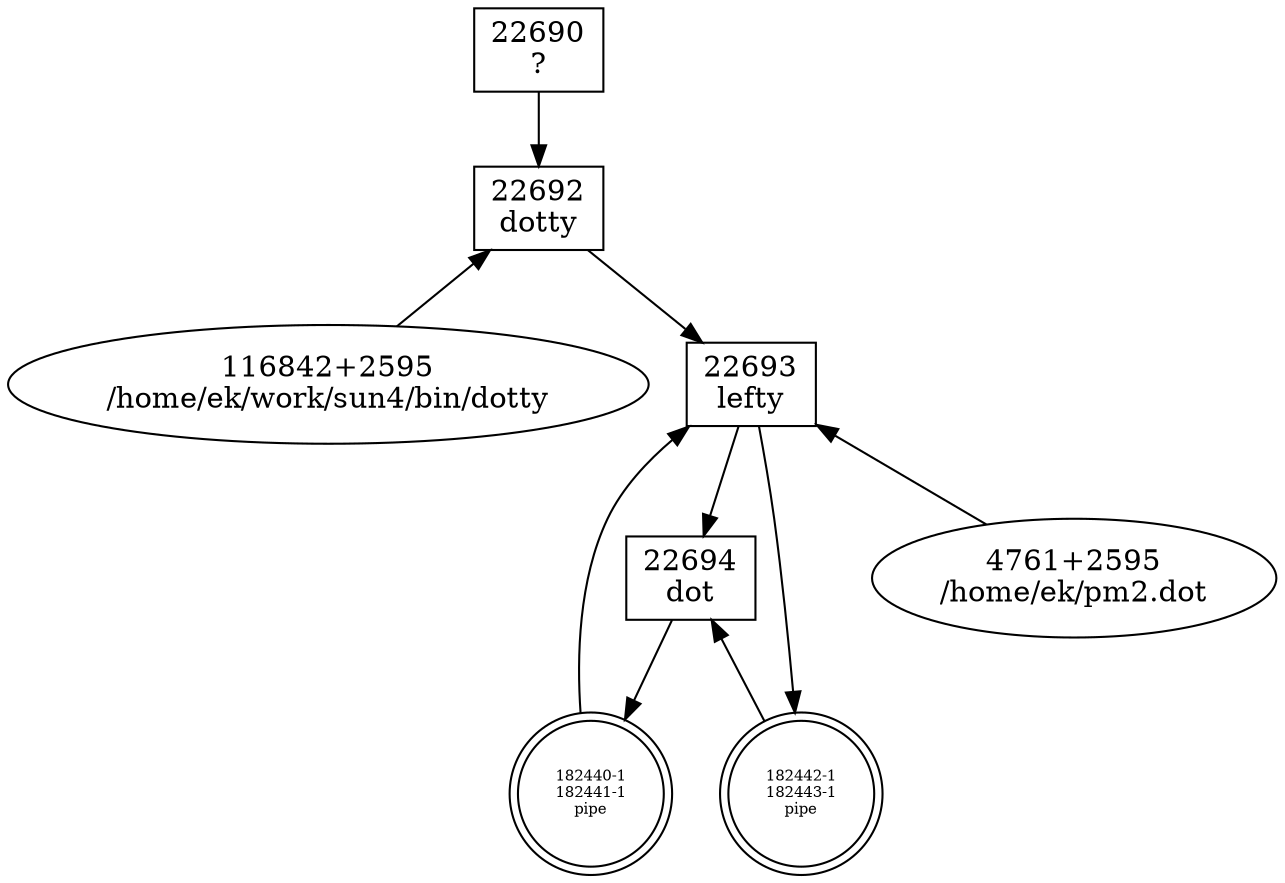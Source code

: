 digraph g {
	node [label="\N", fontsize=14, fontname="Times-Roman", fontcolor=black, shape=box, color=black, width="0.5"];
	edge [fontsize=14, fontname="Times-Roman", fontcolor=black, color=black];
	graph [bb="0,0,435,410"];
	22690 [label="22690\n?", width="0.69", pname="?", kind=proc, pos="173,390", height="0.56"];
	22692 [label="22692\ndotty", width="0.69", pname=dotty, kind=proc, pos="173,314", height="0.56"];
	"116842+2595" [label="116842+2595\n/home/ek/work/sun4/bin/dotty", shape=ellipse, width="2.81", kind=file, fname="/home/ek/work/sun4/bin/dotty", pos="101,229", height="0.79"];
	22693 [label="22693\nlefty", width="0.69", pname=lefty, kind=proc, pos="245,229", height="0.56"];
	"182440-1" [label="182440-1\n182441-1\npipe", fontsize=7, shape=doublecircle, width="0.97", kind=file, fname=pipe, subkind=pipe, pos="169,35", height="0.97"];
	"182442-1" [label="182442-1\n182443-1\npipe", fontsize=7, shape=doublecircle, width="0.97", kind=file, fname=pipe, subkind=pipe, pos="266,35", height="0.97"];
	22694 [label="22694\ndot", width="0.69", pname=dot, kind=proc, pos="218,135", height="0.56"];
	"4761+2595" [label="4761+2595\n/home/ek/pm2.dot", shape=ellipse, width="1.89", kind=file, fname="/home/ek/pm2.dot", pos="367,135", height="0.79"];
	22690 -> 22692 [pos="e,173,334 173,370 173,362 173,353 173,344"];
	22692 -> "116842+2595" [dir=back, pos="s,156,294 149,286 142,277 133,266 125,257"];
	22692 -> 22693 [pos="e,228,249 190,294 199,283 211,269 221,257"];
	22693 -> "182440-1" [dir=back, pos="s,220,209 213,202 200,188 188,173 184,164 170,134 167,97 167,70"];
	22693 -> "182442-1" [dir=forward, pos="e,262,70 247,209 251,179 257,120 261,80"];
	22693 -> 22694 [pos="e,224,155 239,209 235,196 230,179 227,165"];
	22694 -> "182440-1" [dir=forward, pos="e,184,66 208,115 202,104 195,89 189,75"];
	22694 -> "182442-1" [dir=back, pos="s,228,115 233,106 238,93 245,80 251,67"];
	22693 -> "4761+2595" [dir=back, pos="s,270,210 278,203 296,190 317,174 334,160"];
}
